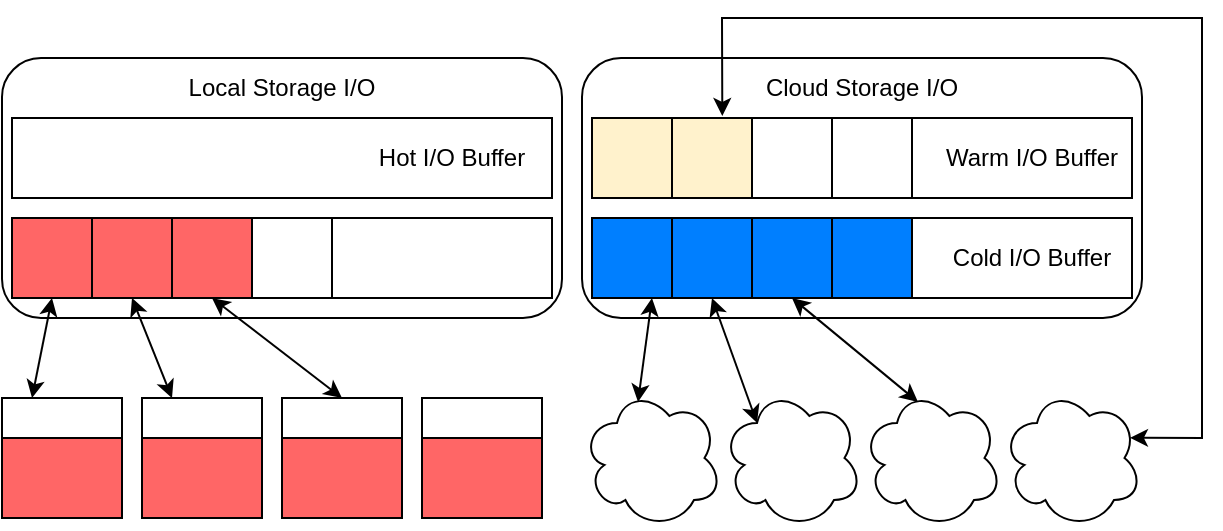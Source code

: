 <mxfile version="24.0.1" type="github">
  <diagram name="第 1 页" id="BjC_Cdz9ua56Mgc4hzCF">
    <mxGraphModel dx="670" dy="441" grid="1" gridSize="10" guides="1" tooltips="1" connect="1" arrows="1" fold="1" page="1" pageScale="1" pageWidth="827" pageHeight="1169" math="0" shadow="0">
      <root>
        <mxCell id="0" />
        <mxCell id="1" parent="0" />
        <mxCell id="wyyFAX1h3lHePP9cVkru-2" value="" style="rounded=1;whiteSpace=wrap;html=1;" vertex="1" parent="1">
          <mxGeometry x="80" y="430" width="280" height="130" as="geometry" />
        </mxCell>
        <mxCell id="wyyFAX1h3lHePP9cVkru-3" value="" style="rounded=1;whiteSpace=wrap;html=1;" vertex="1" parent="1">
          <mxGeometry x="370" y="430" width="280" height="130" as="geometry" />
        </mxCell>
        <mxCell id="wyyFAX1h3lHePP9cVkru-5" value="" style="ellipse;shape=cloud;whiteSpace=wrap;html=1;" vertex="1" parent="1">
          <mxGeometry x="370" y="595" width="70" height="70" as="geometry" />
        </mxCell>
        <mxCell id="wyyFAX1h3lHePP9cVkru-8" value="" style="rounded=0;whiteSpace=wrap;html=1;" vertex="1" parent="1">
          <mxGeometry x="85" y="460" width="270" height="40" as="geometry" />
        </mxCell>
        <mxCell id="wyyFAX1h3lHePP9cVkru-10" value="" style="rounded=0;whiteSpace=wrap;html=1;" vertex="1" parent="1">
          <mxGeometry x="85" y="510" width="270" height="40" as="geometry" />
        </mxCell>
        <mxCell id="wyyFAX1h3lHePP9cVkru-11" value="Local Storage I/O" style="text;html=1;align=center;verticalAlign=middle;whiteSpace=wrap;rounded=0;" vertex="1" parent="1">
          <mxGeometry x="160" y="430" width="120" height="30" as="geometry" />
        </mxCell>
        <mxCell id="wyyFAX1h3lHePP9cVkru-12" value="" style="rounded=0;whiteSpace=wrap;html=1;" vertex="1" parent="1">
          <mxGeometry x="375" y="460" width="270" height="40" as="geometry" />
        </mxCell>
        <mxCell id="wyyFAX1h3lHePP9cVkru-13" value="" style="rounded=0;whiteSpace=wrap;html=1;" vertex="1" parent="1">
          <mxGeometry x="375" y="510" width="270" height="40" as="geometry" />
        </mxCell>
        <mxCell id="wyyFAX1h3lHePP9cVkru-14" value="Cloud Storage I/O" style="text;html=1;align=center;verticalAlign=middle;whiteSpace=wrap;rounded=0;" vertex="1" parent="1">
          <mxGeometry x="450" y="430" width="120" height="30" as="geometry" />
        </mxCell>
        <mxCell id="wyyFAX1h3lHePP9cVkru-15" value="" style="whiteSpace=wrap;html=1;aspect=fixed;fillColor=#007FFF;" vertex="1" parent="1">
          <mxGeometry x="375" y="510" width="40" height="40" as="geometry" />
        </mxCell>
        <mxCell id="wyyFAX1h3lHePP9cVkru-16" value="" style="whiteSpace=wrap;html=1;aspect=fixed;fillColor=#007FFF;" vertex="1" parent="1">
          <mxGeometry x="415" y="510" width="40" height="40" as="geometry" />
        </mxCell>
        <mxCell id="wyyFAX1h3lHePP9cVkru-17" value="" style="whiteSpace=wrap;html=1;aspect=fixed;fillColor=#007FFF;" vertex="1" parent="1">
          <mxGeometry x="455" y="510" width="40" height="40" as="geometry" />
        </mxCell>
        <mxCell id="wyyFAX1h3lHePP9cVkru-18" value="" style="whiteSpace=wrap;html=1;aspect=fixed;fillColor=#007FFF;" vertex="1" parent="1">
          <mxGeometry x="495" y="510" width="40" height="40" as="geometry" />
        </mxCell>
        <mxCell id="wyyFAX1h3lHePP9cVkru-20" value="" style="whiteSpace=wrap;html=1;aspect=fixed;fillColor=#fff2cc;strokeColor=#000000;" vertex="1" parent="1">
          <mxGeometry x="375" y="460" width="40" height="40" as="geometry" />
        </mxCell>
        <mxCell id="wyyFAX1h3lHePP9cVkru-21" value="" style="whiteSpace=wrap;html=1;aspect=fixed;fillColor=#fff2cc;strokeColor=#000000;" vertex="1" parent="1">
          <mxGeometry x="415" y="460" width="40" height="40" as="geometry" />
        </mxCell>
        <mxCell id="wyyFAX1h3lHePP9cVkru-22" value="" style="whiteSpace=wrap;html=1;aspect=fixed;fillColor=#FF6666;" vertex="1" parent="1">
          <mxGeometry x="85" y="510" width="40" height="40" as="geometry" />
        </mxCell>
        <mxCell id="wyyFAX1h3lHePP9cVkru-23" value="" style="whiteSpace=wrap;html=1;aspect=fixed;fillColor=#FF6666;" vertex="1" parent="1">
          <mxGeometry x="125" y="510" width="40" height="40" as="geometry" />
        </mxCell>
        <mxCell id="wyyFAX1h3lHePP9cVkru-24" value="" style="whiteSpace=wrap;html=1;aspect=fixed;fillColor=#FF6666;" vertex="1" parent="1">
          <mxGeometry x="165" y="510" width="40" height="40" as="geometry" />
        </mxCell>
        <mxCell id="wyyFAX1h3lHePP9cVkru-25" value="" style="whiteSpace=wrap;html=1;aspect=fixed;fillColor=none;" vertex="1" parent="1">
          <mxGeometry x="205" y="510" width="40" height="40" as="geometry" />
        </mxCell>
        <mxCell id="wyyFAX1h3lHePP9cVkru-26" value="Hot I/O Buffer" style="text;html=1;align=center;verticalAlign=middle;whiteSpace=wrap;rounded=0;" vertex="1" parent="1">
          <mxGeometry x="255" y="465" width="100" height="30" as="geometry" />
        </mxCell>
        <mxCell id="wyyFAX1h3lHePP9cVkru-27" value="Warm I/O Buffer" style="text;html=1;align=center;verticalAlign=middle;whiteSpace=wrap;rounded=0;" vertex="1" parent="1">
          <mxGeometry x="545" y="465" width="100" height="30" as="geometry" />
        </mxCell>
        <mxCell id="wyyFAX1h3lHePP9cVkru-28" value="Cold I/O Buffer" style="text;html=1;align=center;verticalAlign=middle;whiteSpace=wrap;rounded=0;" vertex="1" parent="1">
          <mxGeometry x="545" y="515" width="100" height="30" as="geometry" />
        </mxCell>
        <mxCell id="wyyFAX1h3lHePP9cVkru-29" value="" style="whiteSpace=wrap;html=1;aspect=fixed;" vertex="1" parent="1">
          <mxGeometry x="80" y="600" width="60" height="60" as="geometry" />
        </mxCell>
        <mxCell id="wyyFAX1h3lHePP9cVkru-35" value="" style="whiteSpace=wrap;html=1;aspect=fixed;" vertex="1" parent="1">
          <mxGeometry x="150" y="600" width="60" height="60" as="geometry" />
        </mxCell>
        <mxCell id="wyyFAX1h3lHePP9cVkru-38" value="" style="whiteSpace=wrap;html=1;aspect=fixed;" vertex="1" parent="1">
          <mxGeometry x="220" y="600" width="60" height="60" as="geometry" />
        </mxCell>
        <mxCell id="wyyFAX1h3lHePP9cVkru-39" value="" style="whiteSpace=wrap;html=1;aspect=fixed;" vertex="1" parent="1">
          <mxGeometry x="290" y="600" width="60" height="60" as="geometry" />
        </mxCell>
        <mxCell id="wyyFAX1h3lHePP9cVkru-43" value="" style="ellipse;shape=cloud;whiteSpace=wrap;html=1;" vertex="1" parent="1">
          <mxGeometry x="440" y="595" width="70" height="70" as="geometry" />
        </mxCell>
        <mxCell id="wyyFAX1h3lHePP9cVkru-44" value="" style="ellipse;shape=cloud;whiteSpace=wrap;html=1;" vertex="1" parent="1">
          <mxGeometry x="510" y="595" width="70" height="70" as="geometry" />
        </mxCell>
        <mxCell id="wyyFAX1h3lHePP9cVkru-45" value="" style="ellipse;shape=cloud;whiteSpace=wrap;html=1;" vertex="1" parent="1">
          <mxGeometry x="580" y="595" width="70" height="70" as="geometry" />
        </mxCell>
        <mxCell id="wyyFAX1h3lHePP9cVkru-46" value="" style="rounded=0;whiteSpace=wrap;html=1;fillColor=#ff6666;" vertex="1" parent="1">
          <mxGeometry x="80" y="620" width="60" height="40" as="geometry" />
        </mxCell>
        <mxCell id="wyyFAX1h3lHePP9cVkru-47" value="" style="rounded=0;whiteSpace=wrap;html=1;fillColor=#ff6666;" vertex="1" parent="1">
          <mxGeometry x="150" y="620" width="60" height="40" as="geometry" />
        </mxCell>
        <mxCell id="wyyFAX1h3lHePP9cVkru-48" value="" style="rounded=0;whiteSpace=wrap;html=1;fillColor=#ff6666;" vertex="1" parent="1">
          <mxGeometry x="220" y="620" width="60" height="40" as="geometry" />
        </mxCell>
        <mxCell id="wyyFAX1h3lHePP9cVkru-49" value="" style="rounded=0;whiteSpace=wrap;html=1;fillColor=#ff6666;" vertex="1" parent="1">
          <mxGeometry x="290" y="620" width="60" height="40" as="geometry" />
        </mxCell>
        <mxCell id="wyyFAX1h3lHePP9cVkru-51" value="" style="endArrow=classic;startArrow=classic;html=1;rounded=0;entryX=0.5;entryY=1;entryDx=0;entryDy=0;exitX=0.25;exitY=0;exitDx=0;exitDy=0;" edge="1" parent="1" source="wyyFAX1h3lHePP9cVkru-29" target="wyyFAX1h3lHePP9cVkru-22">
          <mxGeometry width="50" height="50" relative="1" as="geometry">
            <mxPoint x="350" y="650" as="sourcePoint" />
            <mxPoint x="400" y="600" as="targetPoint" />
          </mxGeometry>
        </mxCell>
        <mxCell id="wyyFAX1h3lHePP9cVkru-52" value="" style="endArrow=classic;startArrow=classic;html=1;rounded=0;entryX=0.5;entryY=1;entryDx=0;entryDy=0;exitX=0.25;exitY=0;exitDx=0;exitDy=0;" edge="1" parent="1" source="wyyFAX1h3lHePP9cVkru-35" target="wyyFAX1h3lHePP9cVkru-23">
          <mxGeometry width="50" height="50" relative="1" as="geometry">
            <mxPoint x="240" y="590" as="sourcePoint" />
            <mxPoint x="290" y="540" as="targetPoint" />
          </mxGeometry>
        </mxCell>
        <mxCell id="wyyFAX1h3lHePP9cVkru-53" value="" style="endArrow=classic;startArrow=classic;html=1;rounded=0;entryX=0.5;entryY=1;entryDx=0;entryDy=0;exitX=0.5;exitY=0;exitDx=0;exitDy=0;" edge="1" parent="1" source="wyyFAX1h3lHePP9cVkru-38" target="wyyFAX1h3lHePP9cVkru-24">
          <mxGeometry width="50" height="50" relative="1" as="geometry">
            <mxPoint x="190" y="630" as="sourcePoint" />
            <mxPoint x="155" y="560" as="targetPoint" />
          </mxGeometry>
        </mxCell>
        <mxCell id="wyyFAX1h3lHePP9cVkru-54" value="" style="endArrow=classic;startArrow=classic;html=1;rounded=0;exitX=0.4;exitY=0.1;exitDx=0;exitDy=0;exitPerimeter=0;entryX=0.75;entryY=1;entryDx=0;entryDy=0;" edge="1" parent="1" source="wyyFAX1h3lHePP9cVkru-5" target="wyyFAX1h3lHePP9cVkru-15">
          <mxGeometry width="50" height="50" relative="1" as="geometry">
            <mxPoint x="410" y="560" as="sourcePoint" />
            <mxPoint x="460" y="510" as="targetPoint" />
          </mxGeometry>
        </mxCell>
        <mxCell id="wyyFAX1h3lHePP9cVkru-55" value="" style="endArrow=classic;startArrow=classic;html=1;rounded=0;exitX=0.25;exitY=0.25;exitDx=0;exitDy=0;exitPerimeter=0;entryX=0.5;entryY=1;entryDx=0;entryDy=0;" edge="1" parent="1" source="wyyFAX1h3lHePP9cVkru-43" target="wyyFAX1h3lHePP9cVkru-16">
          <mxGeometry width="50" height="50" relative="1" as="geometry">
            <mxPoint x="408" y="607" as="sourcePoint" />
            <mxPoint x="415" y="560" as="targetPoint" />
          </mxGeometry>
        </mxCell>
        <mxCell id="wyyFAX1h3lHePP9cVkru-56" value="" style="endArrow=classic;startArrow=classic;html=1;rounded=0;exitX=0.4;exitY=0.1;exitDx=0;exitDy=0;exitPerimeter=0;entryX=0.5;entryY=1;entryDx=0;entryDy=0;" edge="1" parent="1" source="wyyFAX1h3lHePP9cVkru-44" target="wyyFAX1h3lHePP9cVkru-17">
          <mxGeometry width="50" height="50" relative="1" as="geometry">
            <mxPoint x="418" y="617" as="sourcePoint" />
            <mxPoint x="425" y="570" as="targetPoint" />
          </mxGeometry>
        </mxCell>
        <mxCell id="wyyFAX1h3lHePP9cVkru-57" value="" style="endArrow=classic;startArrow=classic;html=1;rounded=0;entryX=0.629;entryY=-0.025;entryDx=0;entryDy=0;exitX=0.914;exitY=0.356;exitDx=0;exitDy=0;exitPerimeter=0;entryPerimeter=0;" edge="1" parent="1" source="wyyFAX1h3lHePP9cVkru-45" target="wyyFAX1h3lHePP9cVkru-21">
          <mxGeometry width="50" height="50" relative="1" as="geometry">
            <mxPoint x="410" y="560" as="sourcePoint" />
            <mxPoint x="460" y="510" as="targetPoint" />
            <Array as="points">
              <mxPoint x="680" y="620" />
              <mxPoint x="680" y="410" />
              <mxPoint x="440" y="410" />
            </Array>
          </mxGeometry>
        </mxCell>
        <mxCell id="wyyFAX1h3lHePP9cVkru-59" value="" style="whiteSpace=wrap;html=1;aspect=fixed;fillColor=none;" vertex="1" parent="1">
          <mxGeometry x="455" y="460" width="40" height="40" as="geometry" />
        </mxCell>
        <mxCell id="wyyFAX1h3lHePP9cVkru-60" value="" style="whiteSpace=wrap;html=1;aspect=fixed;fillColor=none;" vertex="1" parent="1">
          <mxGeometry x="495" y="460" width="40" height="40" as="geometry" />
        </mxCell>
      </root>
    </mxGraphModel>
  </diagram>
</mxfile>
